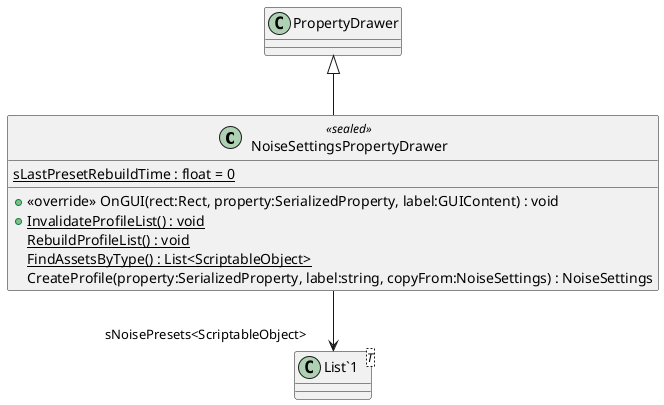 @startuml
class NoiseSettingsPropertyDrawer <<sealed>> {
    + <<override>> OnGUI(rect:Rect, property:SerializedProperty, label:GUIContent) : void
    {static} sLastPresetRebuildTime : float = 0
    + {static} InvalidateProfileList() : void
    {static} RebuildProfileList() : void
    {static} FindAssetsByType() : List<ScriptableObject>
    CreateProfile(property:SerializedProperty, label:string, copyFrom:NoiseSettings) : NoiseSettings
}
class "List`1"<T> {
}
PropertyDrawer <|-- NoiseSettingsPropertyDrawer
NoiseSettingsPropertyDrawer --> "sNoisePresets<ScriptableObject>" "List`1"
@enduml
